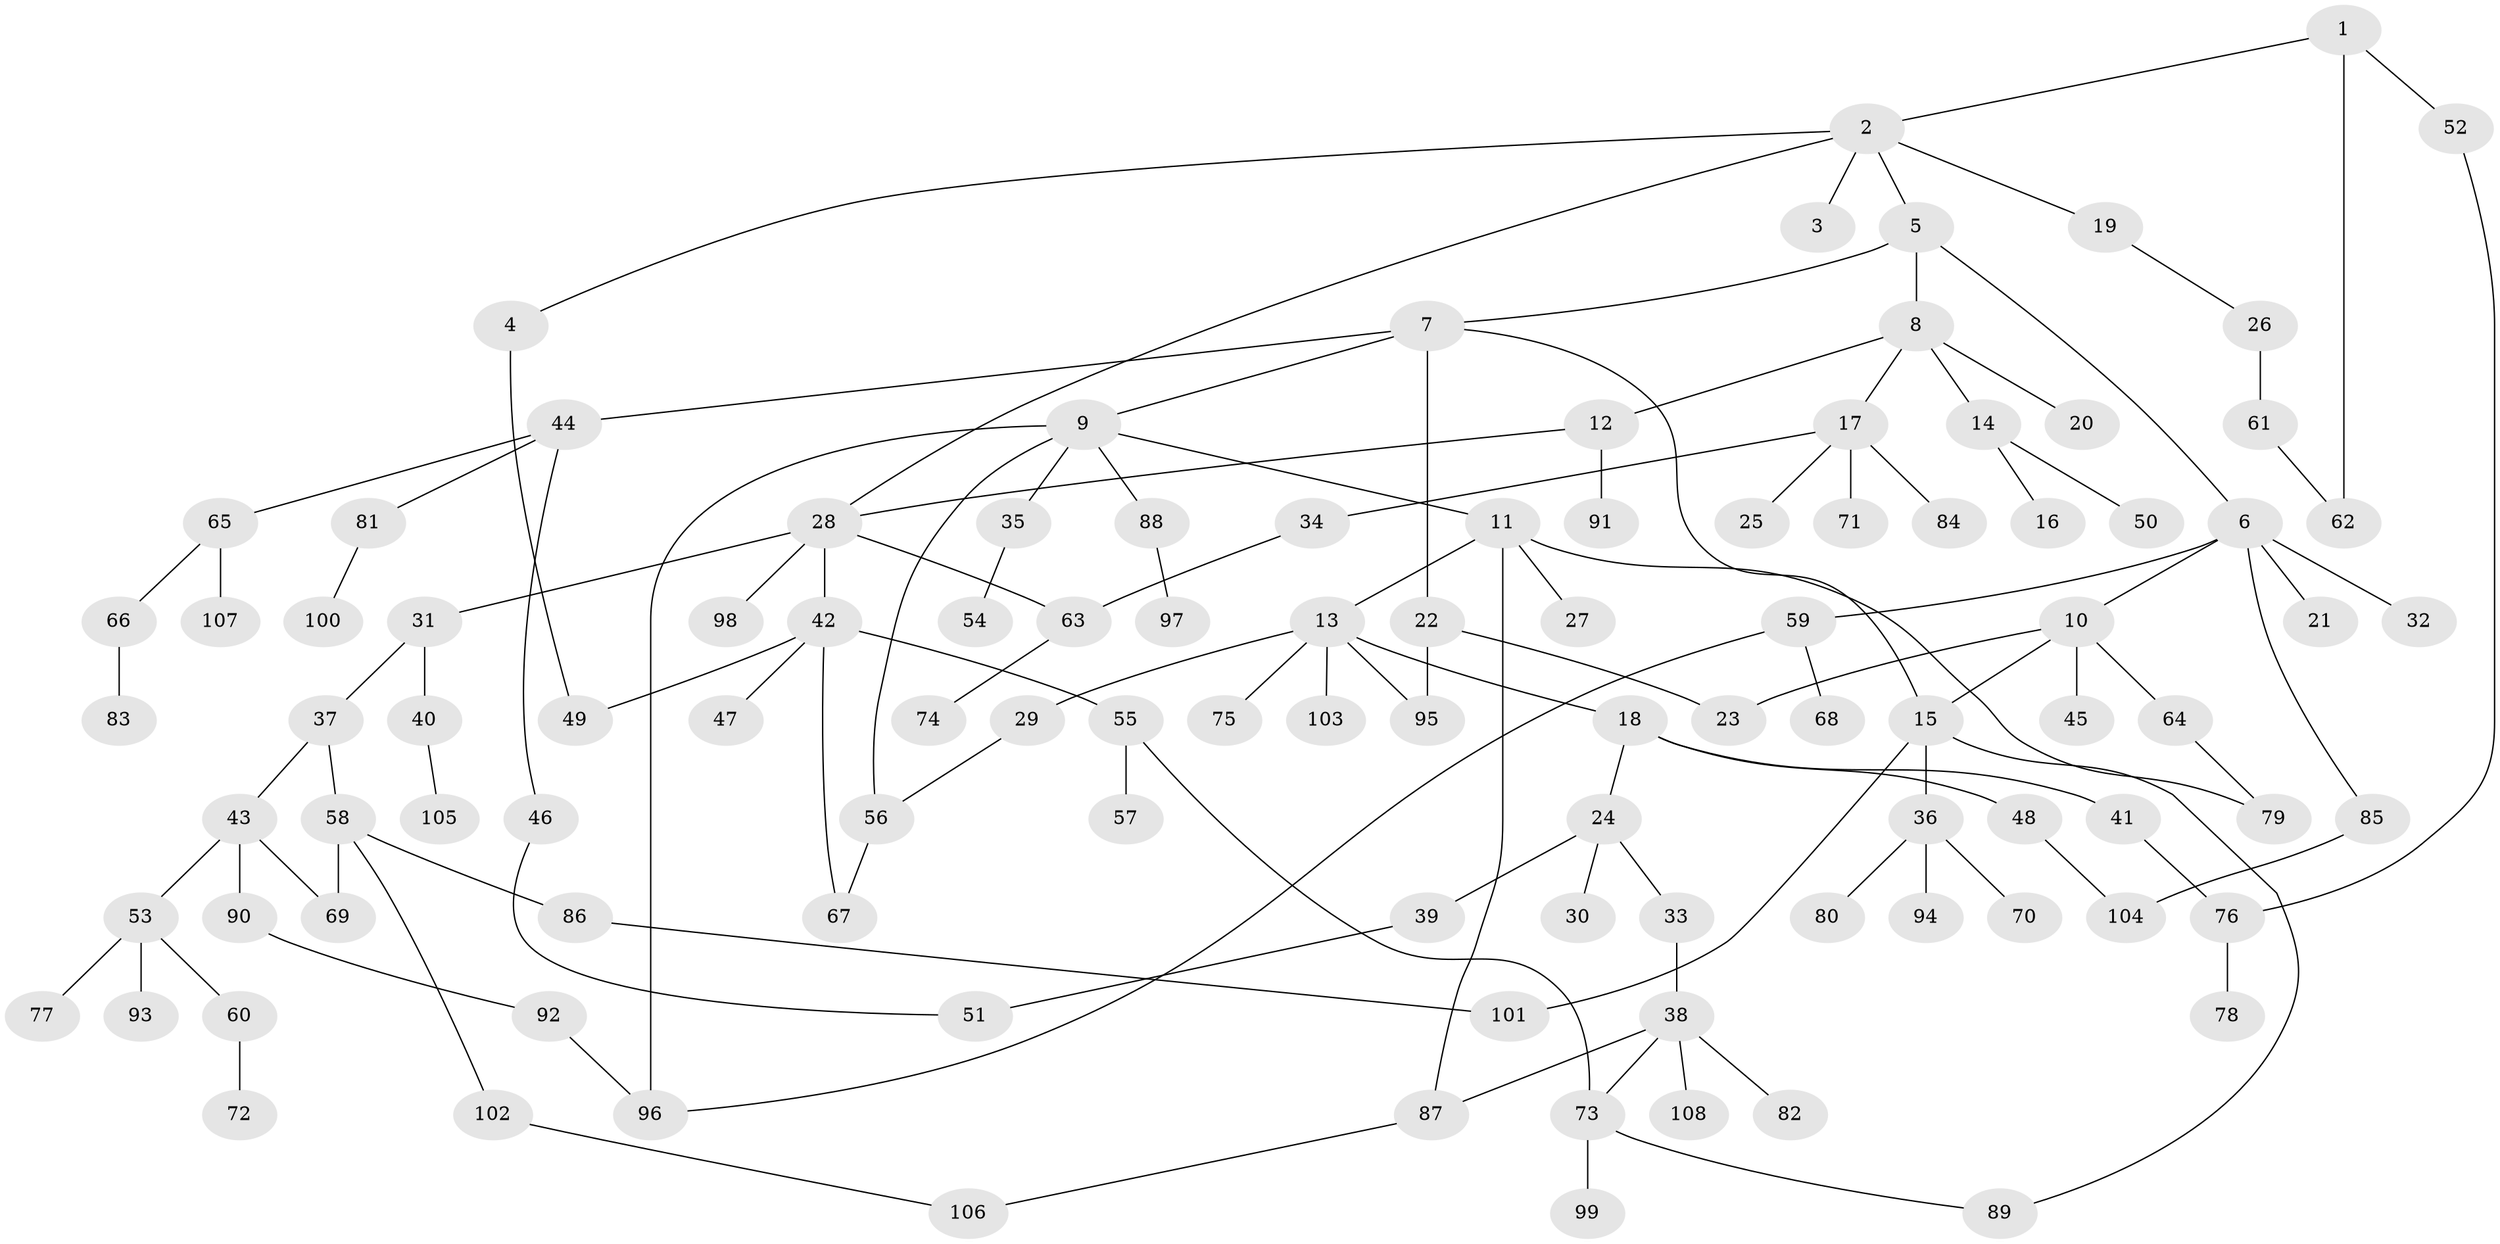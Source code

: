// Generated by graph-tools (version 1.1) at 2025/13/03/09/25 04:13:36]
// undirected, 108 vertices, 128 edges
graph export_dot {
graph [start="1"]
  node [color=gray90,style=filled];
  1;
  2;
  3;
  4;
  5;
  6;
  7;
  8;
  9;
  10;
  11;
  12;
  13;
  14;
  15;
  16;
  17;
  18;
  19;
  20;
  21;
  22;
  23;
  24;
  25;
  26;
  27;
  28;
  29;
  30;
  31;
  32;
  33;
  34;
  35;
  36;
  37;
  38;
  39;
  40;
  41;
  42;
  43;
  44;
  45;
  46;
  47;
  48;
  49;
  50;
  51;
  52;
  53;
  54;
  55;
  56;
  57;
  58;
  59;
  60;
  61;
  62;
  63;
  64;
  65;
  66;
  67;
  68;
  69;
  70;
  71;
  72;
  73;
  74;
  75;
  76;
  77;
  78;
  79;
  80;
  81;
  82;
  83;
  84;
  85;
  86;
  87;
  88;
  89;
  90;
  91;
  92;
  93;
  94;
  95;
  96;
  97;
  98;
  99;
  100;
  101;
  102;
  103;
  104;
  105;
  106;
  107;
  108;
  1 -- 2;
  1 -- 52;
  1 -- 62;
  2 -- 3;
  2 -- 4;
  2 -- 5;
  2 -- 19;
  2 -- 28;
  4 -- 49;
  5 -- 6;
  5 -- 7;
  5 -- 8;
  6 -- 10;
  6 -- 21;
  6 -- 32;
  6 -- 59;
  6 -- 85;
  7 -- 9;
  7 -- 15;
  7 -- 22;
  7 -- 44;
  8 -- 12;
  8 -- 14;
  8 -- 17;
  8 -- 20;
  9 -- 11;
  9 -- 35;
  9 -- 88;
  9 -- 96;
  9 -- 56;
  10 -- 45;
  10 -- 64;
  10 -- 15;
  10 -- 23;
  11 -- 13;
  11 -- 27;
  11 -- 79;
  11 -- 87;
  12 -- 28;
  12 -- 91;
  13 -- 18;
  13 -- 29;
  13 -- 75;
  13 -- 103;
  13 -- 95;
  14 -- 16;
  14 -- 50;
  15 -- 36;
  15 -- 101;
  15 -- 89;
  17 -- 25;
  17 -- 34;
  17 -- 71;
  17 -- 84;
  18 -- 24;
  18 -- 41;
  18 -- 48;
  19 -- 26;
  22 -- 23;
  22 -- 95;
  24 -- 30;
  24 -- 33;
  24 -- 39;
  26 -- 61;
  28 -- 31;
  28 -- 42;
  28 -- 63;
  28 -- 98;
  29 -- 56;
  31 -- 37;
  31 -- 40;
  33 -- 38;
  34 -- 63;
  35 -- 54;
  36 -- 70;
  36 -- 80;
  36 -- 94;
  37 -- 43;
  37 -- 58;
  38 -- 73;
  38 -- 82;
  38 -- 87;
  38 -- 108;
  39 -- 51;
  40 -- 105;
  41 -- 76;
  42 -- 47;
  42 -- 49;
  42 -- 55;
  42 -- 67;
  43 -- 53;
  43 -- 90;
  43 -- 69;
  44 -- 46;
  44 -- 65;
  44 -- 81;
  46 -- 51;
  48 -- 104;
  52 -- 76;
  53 -- 60;
  53 -- 77;
  53 -- 93;
  55 -- 57;
  55 -- 73;
  56 -- 67;
  58 -- 69;
  58 -- 86;
  58 -- 102;
  59 -- 68;
  59 -- 96;
  60 -- 72;
  61 -- 62;
  63 -- 74;
  64 -- 79;
  65 -- 66;
  65 -- 107;
  66 -- 83;
  73 -- 89;
  73 -- 99;
  76 -- 78;
  81 -- 100;
  85 -- 104;
  86 -- 101;
  87 -- 106;
  88 -- 97;
  90 -- 92;
  92 -- 96;
  102 -- 106;
}
